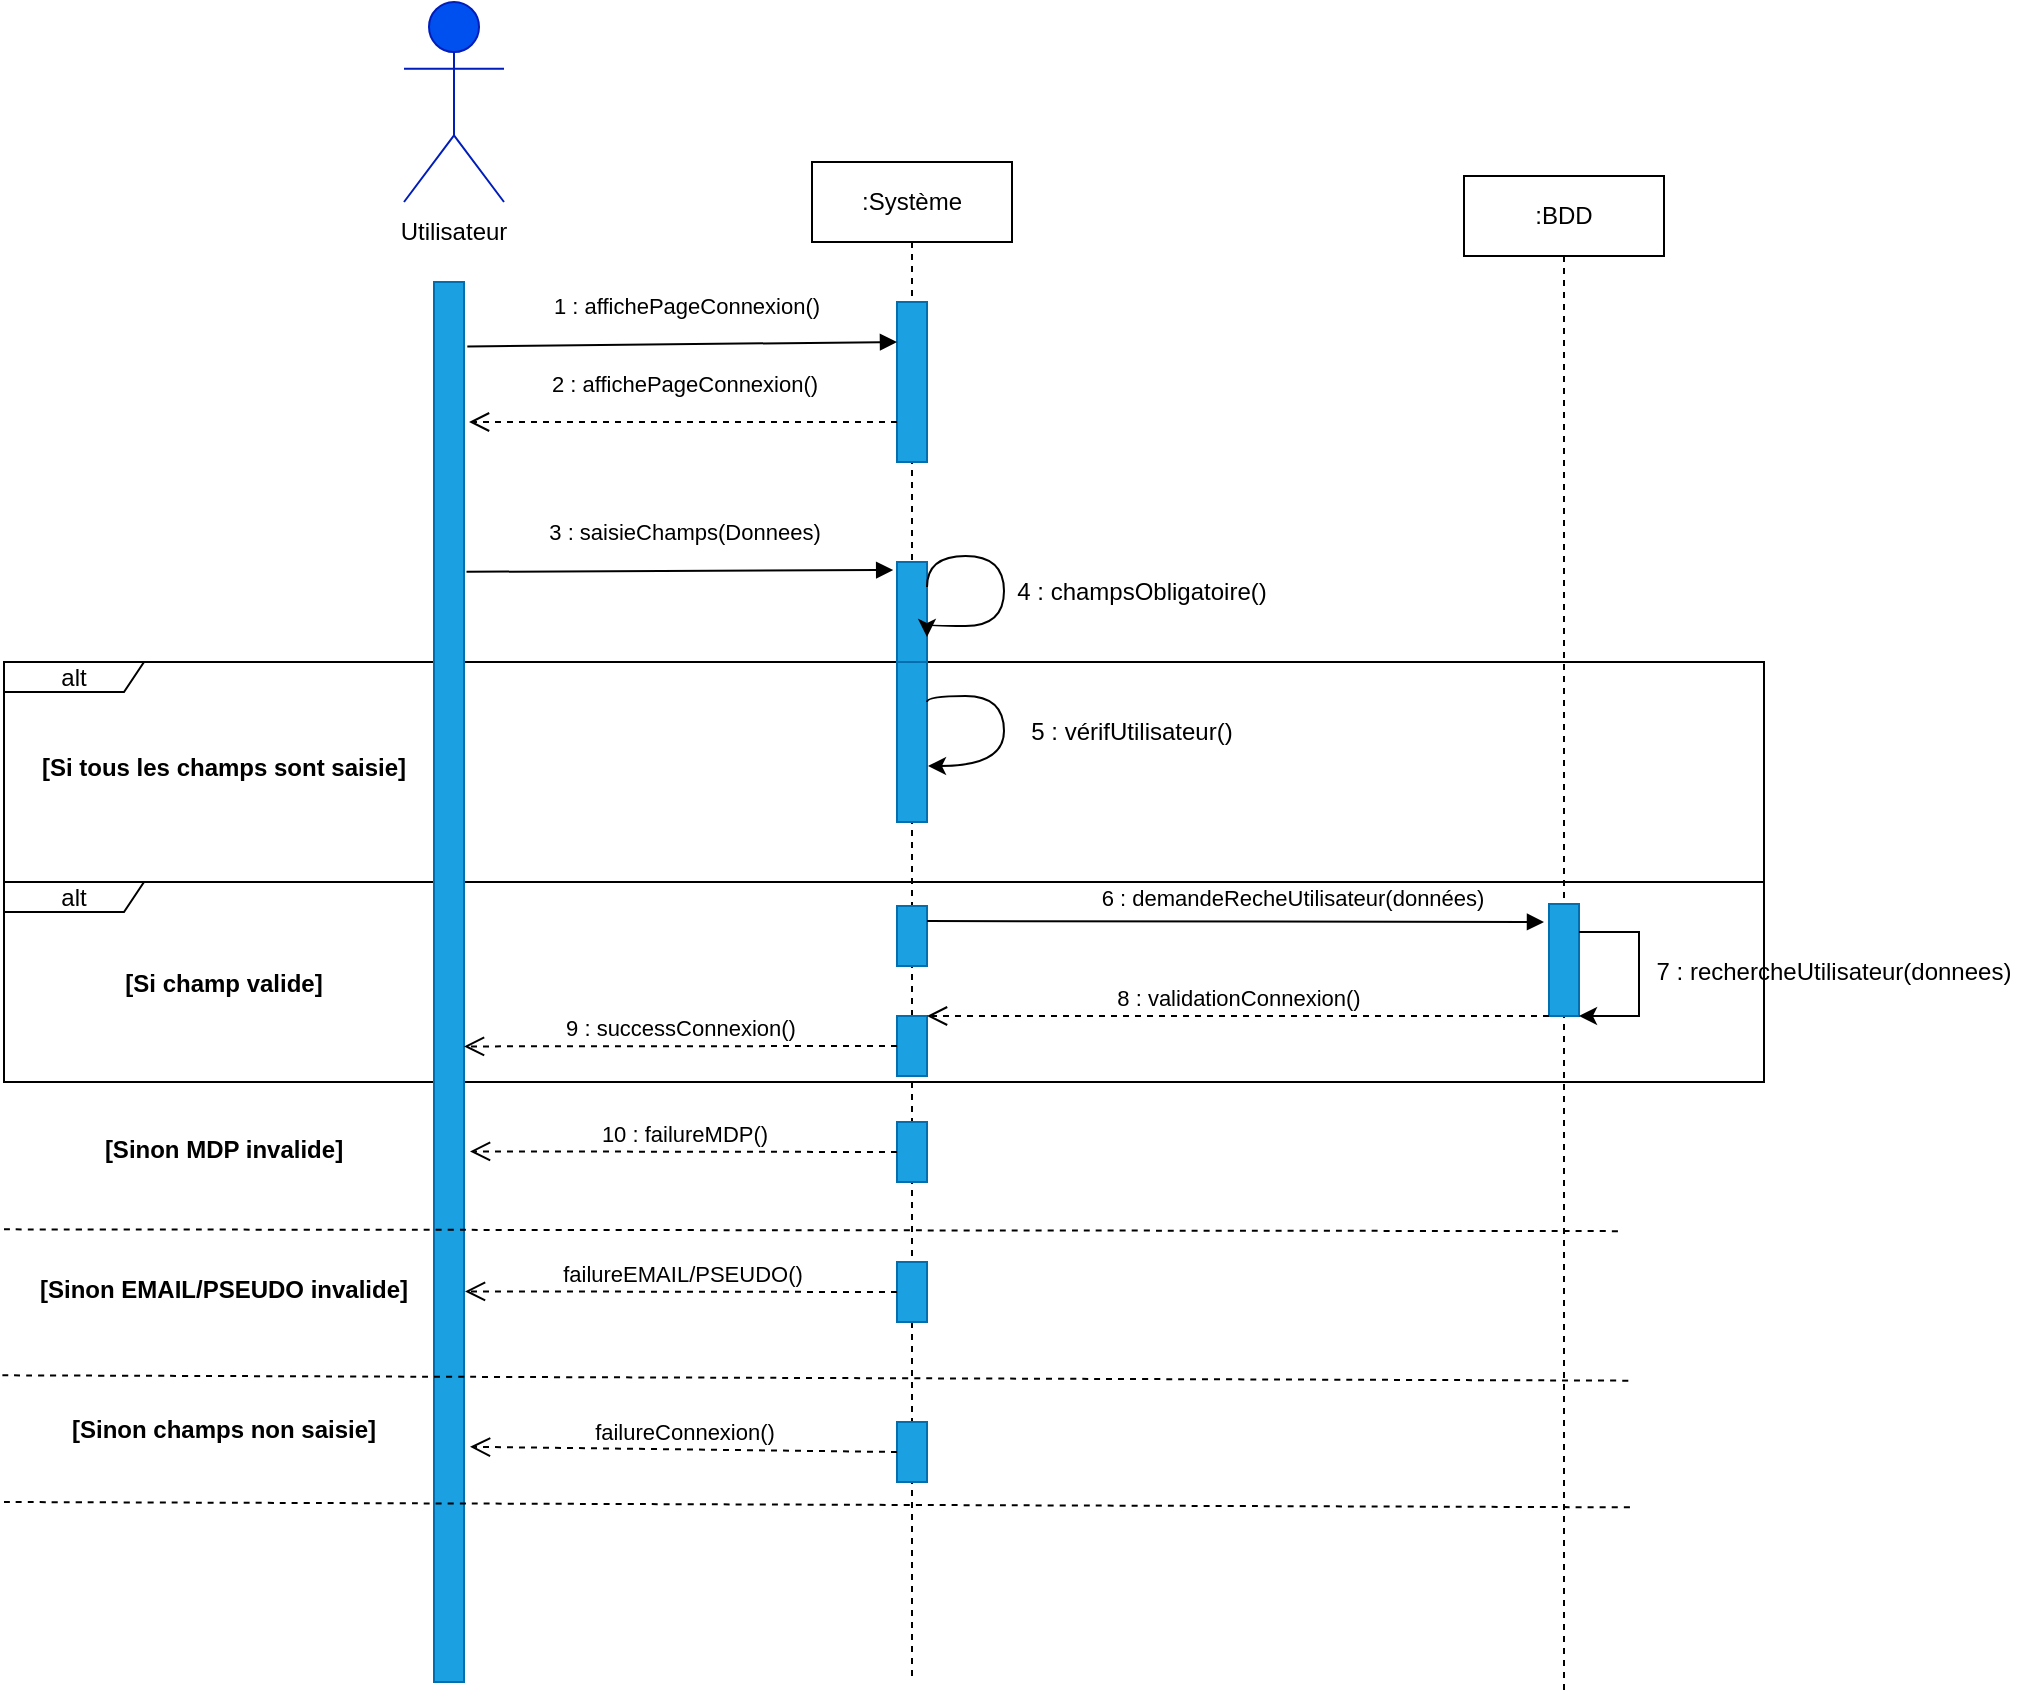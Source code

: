 <mxfile version="20.6.0" type="device"><diagram id="BcSNmY34r9i6oORzizuL" name="Page-1"><mxGraphModel dx="2064" dy="641" grid="1" gridSize="10" guides="1" tooltips="1" connect="1" arrows="1" fold="1" page="1" pageScale="1" pageWidth="827" pageHeight="1169" math="0" shadow="0"><root><mxCell id="0"/><mxCell id="1" parent="0"/><mxCell id="Ka0f-tND4KiO3mNhNWje-2" value="alt" style="shape=umlFrame;whiteSpace=wrap;html=1;width=70;height=15;" vertex="1" parent="1"><mxGeometry x="-90" y="520" width="880" height="110" as="geometry"/></mxCell><mxCell id="Ka0f-tND4KiO3mNhNWje-3" value="alt" style="shape=umlFrame;whiteSpace=wrap;html=1;width=70;height=15;" vertex="1" parent="1"><mxGeometry x="-90" y="630" width="880" height="100" as="geometry"/></mxCell><mxCell id="Ka0f-tND4KiO3mNhNWje-5" value="&lt;b&gt;Utilisateur&lt;/b&gt;" style="shape=umlActor;verticalLabelPosition=bottom;verticalAlign=top;html=1;fillColor=#0050ef;fontColor=#ffffff;strokeColor=#001DBC;" vertex="1" parent="1"><mxGeometry x="110" y="190" width="50" height="100" as="geometry"/></mxCell><mxCell id="Ka0f-tND4KiO3mNhNWje-6" value="Utilisateur" style="text;html=1;strokeColor=none;fillColor=none;align=center;verticalAlign=middle;whiteSpace=wrap;rounded=0;" vertex="1" parent="1"><mxGeometry x="105" y="290" width="60" height="30" as="geometry"/></mxCell><mxCell id="Ka0f-tND4KiO3mNhNWje-7" value=":Système" style="shape=umlLifeline;perimeter=lifelinePerimeter;whiteSpace=wrap;html=1;container=1;collapsible=0;recursiveResize=0;outlineConnect=0;" vertex="1" parent="1"><mxGeometry x="314" y="270" width="100" height="760" as="geometry"/></mxCell><mxCell id="Ka0f-tND4KiO3mNhNWje-8" value="" style="rounded=0;whiteSpace=wrap;html=1;fillColor=#1ba1e2;fontColor=#ffffff;strokeColor=#006EAF;" vertex="1" parent="Ka0f-tND4KiO3mNhNWje-7"><mxGeometry x="42.5" y="200" width="15" height="50" as="geometry"/></mxCell><mxCell id="Ka0f-tND4KiO3mNhNWje-9" style="edgeStyle=orthogonalEdgeStyle;rounded=0;orthogonalLoop=1;jettySize=auto;html=1;exitX=1;exitY=0.25;exitDx=0;exitDy=0;entryX=1;entryY=0.75;entryDx=0;entryDy=0;curved=1;" edge="1" parent="Ka0f-tND4KiO3mNhNWje-7" source="Ka0f-tND4KiO3mNhNWje-8" target="Ka0f-tND4KiO3mNhNWje-8"><mxGeometry relative="1" as="geometry"><Array as="points"><mxPoint x="96" y="197"/><mxPoint x="96" y="232"/></Array></mxGeometry></mxCell><mxCell id="Ka0f-tND4KiO3mNhNWje-10" value="" style="rounded=0;whiteSpace=wrap;html=1;fillColor=#1ba1e2;fontColor=#ffffff;strokeColor=#006EAF;" vertex="1" parent="Ka0f-tND4KiO3mNhNWje-7"><mxGeometry x="42.5" y="250" width="15" height="80" as="geometry"/></mxCell><mxCell id="Ka0f-tND4KiO3mNhNWje-11" style="edgeStyle=orthogonalEdgeStyle;curved=1;rounded=0;orthogonalLoop=1;jettySize=auto;html=1;exitX=1;exitY=0.25;exitDx=0;exitDy=0;" edge="1" parent="Ka0f-tND4KiO3mNhNWje-7" source="Ka0f-tND4KiO3mNhNWje-10"><mxGeometry relative="1" as="geometry"><mxPoint x="58" y="302" as="targetPoint"/><Array as="points"><mxPoint x="96" y="267"/><mxPoint x="96" y="302"/></Array></mxGeometry></mxCell><mxCell id="Ka0f-tND4KiO3mNhNWje-12" value="" style="rounded=0;whiteSpace=wrap;html=1;fillColor=#1ba1e2;fontColor=#ffffff;strokeColor=#006EAF;" vertex="1" parent="Ka0f-tND4KiO3mNhNWje-7"><mxGeometry x="42.5" y="427" width="15" height="30" as="geometry"/></mxCell><mxCell id="Ka0f-tND4KiO3mNhNWje-13" value="" style="rounded=0;whiteSpace=wrap;html=1;fillColor=#1ba1e2;fontColor=#ffffff;strokeColor=#006EAF;" vertex="1" parent="Ka0f-tND4KiO3mNhNWje-7"><mxGeometry x="42.5" y="480" width="15" height="30" as="geometry"/></mxCell><mxCell id="Ka0f-tND4KiO3mNhNWje-14" value="" style="rounded=0;whiteSpace=wrap;html=1;fillColor=#1ba1e2;fontColor=#ffffff;strokeColor=#006EAF;" vertex="1" parent="Ka0f-tND4KiO3mNhNWje-7"><mxGeometry x="42.5" y="550" width="15" height="30" as="geometry"/></mxCell><mxCell id="Ka0f-tND4KiO3mNhNWje-15" value="" style="rounded=0;whiteSpace=wrap;html=1;fillColor=#1ba1e2;fontColor=#ffffff;strokeColor=#006EAF;" vertex="1" parent="Ka0f-tND4KiO3mNhNWje-7"><mxGeometry x="42.5" y="630" width="15" height="30" as="geometry"/></mxCell><mxCell id="Ka0f-tND4KiO3mNhNWje-50" value="" style="rounded=0;whiteSpace=wrap;html=1;fillColor=#1ba1e2;fontColor=#ffffff;strokeColor=#006EAF;" vertex="1" parent="Ka0f-tND4KiO3mNhNWje-7"><mxGeometry x="42.5" y="372" width="15" height="30" as="geometry"/></mxCell><mxCell id="Ka0f-tND4KiO3mNhNWje-17" value=":BDD" style="shape=umlLifeline;perimeter=lifelinePerimeter;whiteSpace=wrap;html=1;container=1;collapsible=0;recursiveResize=0;outlineConnect=0;" vertex="1" parent="1"><mxGeometry x="640" y="277" width="100" height="760" as="geometry"/></mxCell><mxCell id="Ka0f-tND4KiO3mNhNWje-18" value="" style="rounded=0;whiteSpace=wrap;html=1;fillColor=#1ba1e2;fontColor=#ffffff;strokeColor=#006EAF;" vertex="1" parent="Ka0f-tND4KiO3mNhNWje-17"><mxGeometry x="42.5" y="364" width="15" height="56" as="geometry"/></mxCell><mxCell id="Ka0f-tND4KiO3mNhNWje-19" style="edgeStyle=entityRelationEdgeStyle;rounded=0;orthogonalLoop=1;jettySize=auto;html=1;entryX=1;entryY=1;entryDx=0;entryDy=0;exitX=1;exitY=0.25;exitDx=0;exitDy=0;" edge="1" parent="Ka0f-tND4KiO3mNhNWje-17" source="Ka0f-tND4KiO3mNhNWje-18" target="Ka0f-tND4KiO3mNhNWje-18"><mxGeometry relative="1" as="geometry"/></mxCell><mxCell id="Ka0f-tND4KiO3mNhNWje-20" value="" style="rounded=0;whiteSpace=wrap;html=1;fillColor=#1ba1e2;fontColor=#ffffff;strokeColor=#006EAF;" vertex="1" parent="1"><mxGeometry x="125" y="330" width="15" height="700" as="geometry"/></mxCell><mxCell id="Ka0f-tND4KiO3mNhNWje-21" value="" style="rounded=0;whiteSpace=wrap;html=1;fillColor=#1ba1e2;fontColor=#ffffff;strokeColor=#006EAF;" vertex="1" parent="1"><mxGeometry x="356.5" y="340" width="15" height="80" as="geometry"/></mxCell><mxCell id="Ka0f-tND4KiO3mNhNWje-22" value="2 : affichePageConnexion()" style="html=1;verticalAlign=bottom;endArrow=open;dashed=1;endSize=8;rounded=0;entryX=1.167;entryY=0.1;entryDx=0;entryDy=0;entryPerimeter=0;exitX=0;exitY=0.75;exitDx=0;exitDy=0;" edge="1" parent="1" source="Ka0f-tND4KiO3mNhNWje-21" target="Ka0f-tND4KiO3mNhNWje-20"><mxGeometry x="-0.003" y="-10" relative="1" as="geometry"><mxPoint x="340" y="430" as="sourcePoint"/><mxPoint x="260" y="430" as="targetPoint"/><mxPoint as="offset"/></mxGeometry></mxCell><mxCell id="Ka0f-tND4KiO3mNhNWje-23" value="1 : affichePageConnexion()" style="html=1;verticalAlign=bottom;endArrow=block;rounded=0;exitX=1.111;exitY=0.046;exitDx=0;exitDy=0;exitPerimeter=0;entryX=0;entryY=0.25;entryDx=0;entryDy=0;" edge="1" parent="1" source="Ka0f-tND4KiO3mNhNWje-20" target="Ka0f-tND4KiO3mNhNWje-21"><mxGeometry x="0.016" y="10" width="80" relative="1" as="geometry"><mxPoint x="260" y="430" as="sourcePoint"/><mxPoint x="340" y="430" as="targetPoint"/><mxPoint as="offset"/></mxGeometry></mxCell><mxCell id="Ka0f-tND4KiO3mNhNWje-24" value="3 : saisieChamps(Donnees)" style="html=1;verticalAlign=bottom;endArrow=block;rounded=0;exitX=1.083;exitY=0.207;exitDx=0;exitDy=0;entryX=-0.127;entryY=0.08;entryDx=0;entryDy=0;entryPerimeter=0;exitPerimeter=0;" edge="1" parent="1" source="Ka0f-tND4KiO3mNhNWje-20" target="Ka0f-tND4KiO3mNhNWje-8"><mxGeometry x="0.016" y="10" width="80" relative="1" as="geometry"><mxPoint x="155" y="454.5" as="sourcePoint"/><mxPoint x="360" y="455" as="targetPoint"/><mxPoint as="offset"/></mxGeometry></mxCell><mxCell id="Ka0f-tND4KiO3mNhNWje-25" value="4 : champsObligatoire()" style="text;html=1;strokeColor=none;fillColor=none;align=center;verticalAlign=middle;whiteSpace=wrap;rounded=0;" vertex="1" parent="1"><mxGeometry x="414" y="470" width="130" height="30" as="geometry"/></mxCell><mxCell id="Ka0f-tND4KiO3mNhNWje-29" value="5 : vérifUtilisateur()" style="text;html=1;strokeColor=none;fillColor=none;align=center;verticalAlign=middle;whiteSpace=wrap;rounded=0;" vertex="1" parent="1"><mxGeometry x="414" y="540" width="120" height="30" as="geometry"/></mxCell><mxCell id="Ka0f-tND4KiO3mNhNWje-30" value="[Si tous les champs sont saisie]" style="text;align=center;fontStyle=1;verticalAlign=middle;spacingLeft=3;spacingRight=3;strokeColor=none;rotatable=0;points=[[0,0.5],[1,0.5]];portConstraint=eastwest;" vertex="1" parent="1"><mxGeometry x="-20" y="559" width="80" height="26" as="geometry"/></mxCell><mxCell id="Ka0f-tND4KiO3mNhNWje-32" value="[Si champ valide]" style="text;align=center;fontStyle=1;verticalAlign=middle;spacingLeft=3;spacingRight=3;strokeColor=none;rotatable=0;points=[[0,0.5],[1,0.5]];portConstraint=eastwest;" vertex="1" parent="1"><mxGeometry x="-20" y="667" width="80" height="26" as="geometry"/></mxCell><mxCell id="Ka0f-tND4KiO3mNhNWje-33" value="" style="endArrow=none;dashed=1;html=1;rounded=0;curved=1;exitX=0;exitY=0.712;exitDx=0;exitDy=0;exitPerimeter=0;entryX=0.999;entryY=0.713;entryDx=0;entryDy=0;entryPerimeter=0;" edge="1" parent="1"><mxGeometry width="50" height="50" relative="1" as="geometry"><mxPoint x="-90" y="803.68" as="sourcePoint"/><mxPoint x="719.19" y="804.57" as="targetPoint"/></mxGeometry></mxCell><mxCell id="Ka0f-tND4KiO3mNhNWje-34" value="[Sinon MDP invalide]" style="text;align=center;fontStyle=1;verticalAlign=middle;spacingLeft=3;spacingRight=3;strokeColor=none;rotatable=0;points=[[0,0.5],[1,0.5]];portConstraint=eastwest;" vertex="1" parent="1"><mxGeometry x="-20" y="750" width="80" height="26" as="geometry"/></mxCell><mxCell id="Ka0f-tND4KiO3mNhNWje-35" value="" style="endArrow=none;dashed=1;html=1;rounded=0;curved=1;exitX=-0.001;exitY=0.794;exitDx=0;exitDy=0;exitPerimeter=0;entryX=1.005;entryY=0.797;entryDx=0;entryDy=0;entryPerimeter=0;" edge="1" parent="1"><mxGeometry width="50" height="50" relative="1" as="geometry"><mxPoint x="-90.81" y="876.66" as="sourcePoint"/><mxPoint x="724.05" y="879.33" as="targetPoint"/></mxGeometry></mxCell><mxCell id="Ka0f-tND4KiO3mNhNWje-36" value="[Sinon EMAIL/PSEUDO invalide]" style="text;align=center;fontStyle=1;verticalAlign=middle;spacingLeft=3;spacingRight=3;strokeColor=none;rotatable=0;points=[[0,0.5],[1,0.5]];portConstraint=eastwest;" vertex="1" parent="1"><mxGeometry x="-20" y="820" width="80" height="26" as="geometry"/></mxCell><mxCell id="Ka0f-tND4KiO3mNhNWje-37" value="" style="endArrow=none;dashed=1;html=1;rounded=0;curved=1;exitX=-0.001;exitY=0.794;exitDx=0;exitDy=0;exitPerimeter=0;entryX=1.005;entryY=0.797;entryDx=0;entryDy=0;entryPerimeter=0;" edge="1" parent="1"><mxGeometry width="50" height="50" relative="1" as="geometry"><mxPoint x="-90" y="940" as="sourcePoint"/><mxPoint x="724.86" y="942.67" as="targetPoint"/></mxGeometry></mxCell><mxCell id="Ka0f-tND4KiO3mNhNWje-38" value="[Sinon champs non saisie]" style="text;align=center;fontStyle=1;verticalAlign=middle;spacingLeft=3;spacingRight=3;strokeColor=none;rotatable=0;points=[[0,0.5],[1,0.5]];portConstraint=eastwest;" vertex="1" parent="1"><mxGeometry x="-20" y="890" width="80" height="26" as="geometry"/></mxCell><mxCell id="Ka0f-tND4KiO3mNhNWje-39" value="9 : successConnexion()" style="html=1;verticalAlign=bottom;endArrow=open;dashed=1;endSize=8;rounded=0;entryX=1;entryY=0.536;entryDx=0;entryDy=0;entryPerimeter=0;exitX=0;exitY=0.5;exitDx=0;exitDy=0;" edge="1" parent="1" source="Ka0f-tND4KiO3mNhNWje-12"><mxGeometry relative="1" as="geometry"><mxPoint x="360" y="687" as="sourcePoint"/><mxPoint x="140" y="712.2" as="targetPoint"/></mxGeometry></mxCell><mxCell id="Ka0f-tND4KiO3mNhNWje-41" value="10 : failureMDP()" style="html=1;verticalAlign=bottom;endArrow=open;dashed=1;endSize=8;rounded=0;entryX=1.2;entryY=0.621;entryDx=0;entryDy=0;entryPerimeter=0;exitX=0;exitY=0.5;exitDx=0;exitDy=0;" edge="1" parent="1" source="Ka0f-tND4KiO3mNhNWje-13" target="Ka0f-tND4KiO3mNhNWje-20"><mxGeometry relative="1" as="geometry"><mxPoint x="366.5" y="715" as="sourcePoint"/><mxPoint x="150" y="715.2" as="targetPoint"/></mxGeometry></mxCell><mxCell id="Ka0f-tND4KiO3mNhNWje-42" value="failureEMAIL/PSEUDO()" style="html=1;verticalAlign=bottom;endArrow=open;dashed=1;endSize=8;rounded=0;entryX=1.033;entryY=0.721;entryDx=0;entryDy=0;entryPerimeter=0;exitX=0;exitY=0.5;exitDx=0;exitDy=0;" edge="1" parent="1" source="Ka0f-tND4KiO3mNhNWje-14" target="Ka0f-tND4KiO3mNhNWje-20"><mxGeometry relative="1" as="geometry"><mxPoint x="353.5" y="832.8" as="sourcePoint"/><mxPoint x="140" y="832.5" as="targetPoint"/></mxGeometry></mxCell><mxCell id="Ka0f-tND4KiO3mNhNWje-43" value="6 : demandeRecheUtilisateur(données)" style="html=1;verticalAlign=bottom;endArrow=block;rounded=0;exitX=1;exitY=0.25;exitDx=0;exitDy=0;" edge="1" parent="1" source="Ka0f-tND4KiO3mNhNWje-50"><mxGeometry x="0.183" y="3" width="80" relative="1" as="geometry"><mxPoint x="370" y="595" as="sourcePoint"/><mxPoint x="680" y="650" as="targetPoint"/><mxPoint as="offset"/></mxGeometry></mxCell><mxCell id="Ka0f-tND4KiO3mNhNWje-44" value="7 : rechercheUtilisateur(donnees)" style="text;html=1;strokeColor=none;fillColor=none;align=center;verticalAlign=middle;whiteSpace=wrap;rounded=0;" vertex="1" parent="1"><mxGeometry x="730" y="660" width="190" height="30" as="geometry"/></mxCell><mxCell id="Ka0f-tND4KiO3mNhNWje-46" value="failureConnexion()" style="html=1;verticalAlign=bottom;endArrow=open;dashed=1;endSize=8;rounded=0;entryX=1.2;entryY=0.832;entryDx=0;entryDy=0;entryPerimeter=0;exitX=0;exitY=0.5;exitDx=0;exitDy=0;" edge="1" parent="1" source="Ka0f-tND4KiO3mNhNWje-15" target="Ka0f-tND4KiO3mNhNWje-20"><mxGeometry relative="1" as="geometry"><mxPoint x="366.5" y="845" as="sourcePoint"/><mxPoint x="150.495" y="844.7" as="targetPoint"/></mxGeometry></mxCell><mxCell id="Ka0f-tND4KiO3mNhNWje-52" value="8 : validationConnexion()" style="html=1;verticalAlign=bottom;endArrow=open;dashed=1;endSize=8;rounded=0;entryX=1;entryY=0;entryDx=0;entryDy=0;exitX=0;exitY=1;exitDx=0;exitDy=0;" edge="1" parent="1" source="Ka0f-tND4KiO3mNhNWje-18" target="Ka0f-tND4KiO3mNhNWje-12"><mxGeometry relative="1" as="geometry"><mxPoint x="366.5" y="715" as="sourcePoint"/><mxPoint x="150" y="715.2" as="targetPoint"/></mxGeometry></mxCell></root></mxGraphModel></diagram></mxfile>